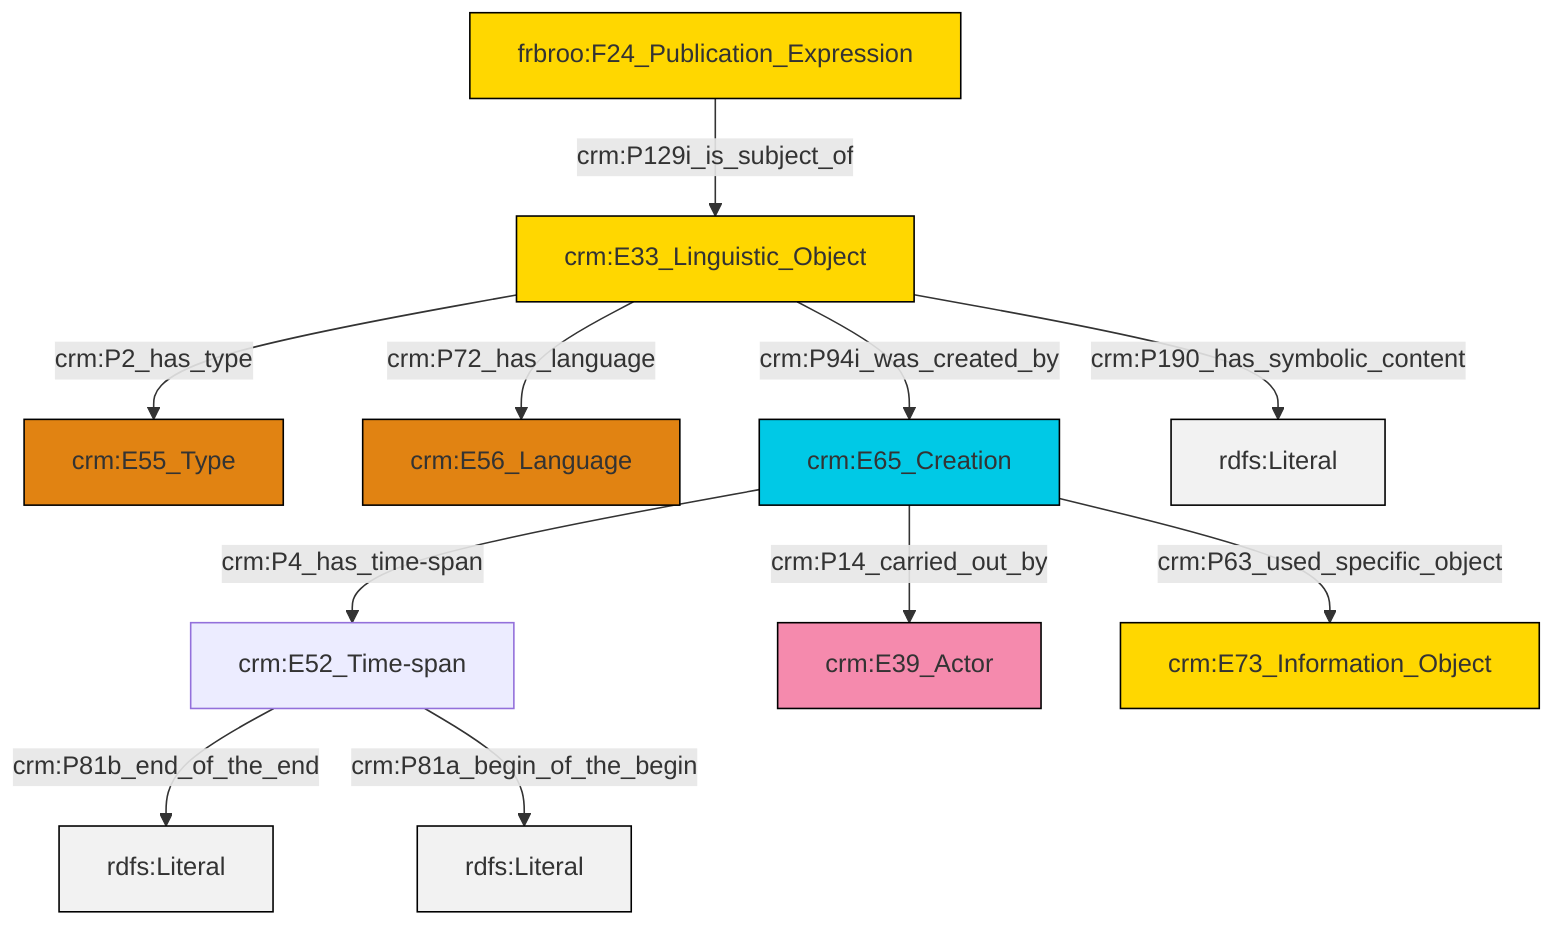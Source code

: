 graph TD
classDef Literal fill:#f2f2f2,stroke:#000000;
classDef CRM_Entity fill:#FFFFFF,stroke:#000000;
classDef Temporal_Entity fill:#00C9E6, stroke:#000000;
classDef Type fill:#E18312, stroke:#000000;
classDef Time-Span fill:#2C9C91, stroke:#000000;
classDef Appellation fill:#FFEB7F, stroke:#000000;
classDef Place fill:#008836, stroke:#000000;
classDef Persistent_Item fill:#B266B2, stroke:#000000;
classDef Conceptual_Object fill:#FFD700, stroke:#000000;
classDef Physical_Thing fill:#D2B48C, stroke:#000000;
classDef Actor fill:#f58aad, stroke:#000000;
classDef PC_Classes fill:#4ce600, stroke:#000000;
classDef Multi fill:#cccccc,stroke:#000000;

0["crm:E33_Linguistic_Object"]:::Conceptual_Object -->|crm:P2_has_type| 1["crm:E55_Type"]:::Type
2["frbroo:F24_Publication_Expression"]:::Conceptual_Object -->|crm:P129i_is_subject_of| 0["crm:E33_Linguistic_Object"]:::Conceptual_Object
4["crm:E52_Time-span"]:::Default -->|crm:P81b_end_of_the_end| 5[rdfs:Literal]:::Literal
0["crm:E33_Linguistic_Object"]:::Conceptual_Object -->|crm:P72_has_language| 6["crm:E56_Language"]:::Type
7["crm:E65_Creation"]:::Temporal_Entity -->|crm:P14_carried_out_by| 8["crm:E39_Actor"]:::Actor
7["crm:E65_Creation"]:::Temporal_Entity -->|crm:P4_has_time-span| 4["crm:E52_Time-span"]:::Default
0["crm:E33_Linguistic_Object"]:::Conceptual_Object -->|crm:P190_has_symbolic_content| 14[rdfs:Literal]:::Literal
4["crm:E52_Time-span"]:::Default -->|crm:P81a_begin_of_the_begin| 17[rdfs:Literal]:::Literal
7["crm:E65_Creation"]:::Temporal_Entity -->|crm:P63_used_specific_object| 15["crm:E73_Information_Object"]:::Conceptual_Object
0["crm:E33_Linguistic_Object"]:::Conceptual_Object -->|crm:P94i_was_created_by| 7["crm:E65_Creation"]:::Temporal_Entity
